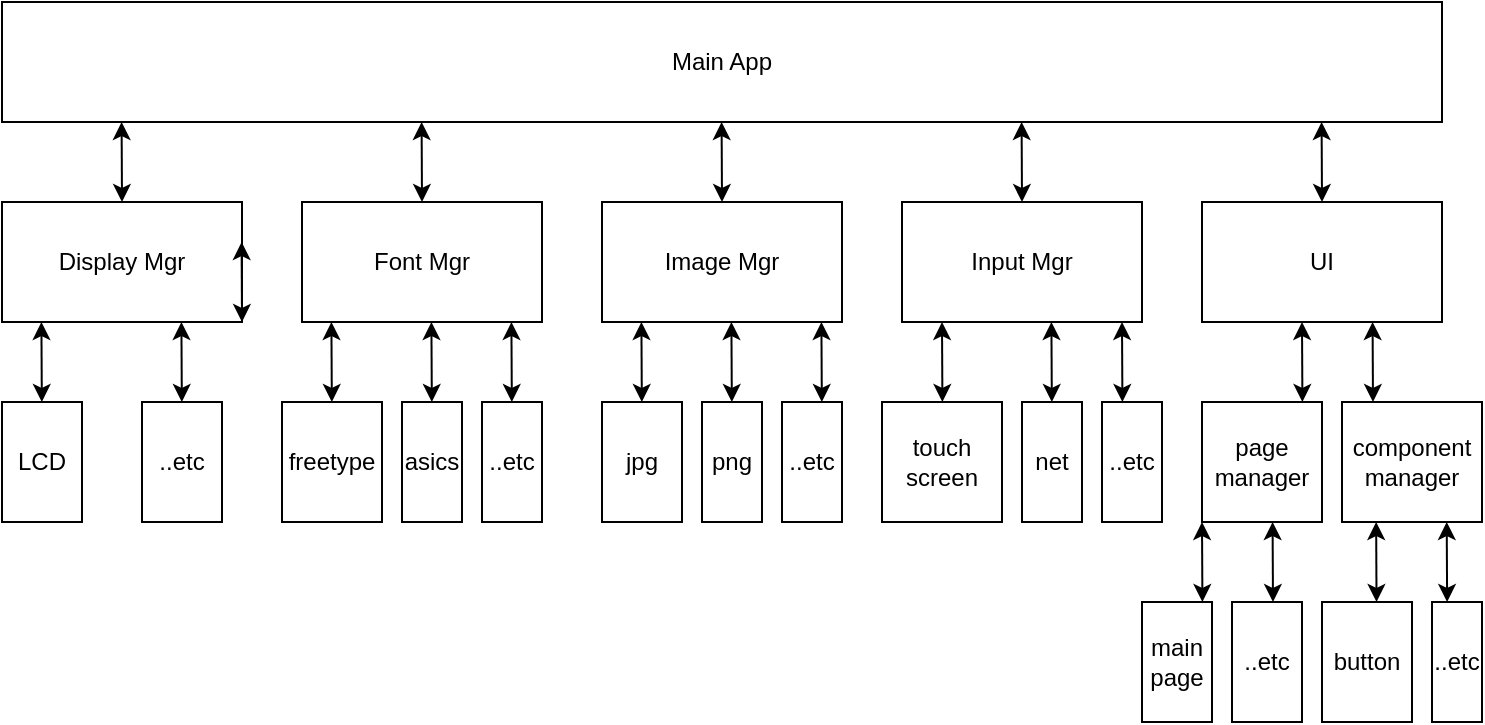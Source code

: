 <mxfile version="13.6.2" type="device"><diagram id="6XkE6bqbI3ySXswkUwdS" name="第 1 页"><mxGraphModel dx="1151" dy="681" grid="0" gridSize="10" guides="1" tooltips="1" connect="1" arrows="1" fold="1" page="1" pageScale="1" pageWidth="850" pageHeight="1100" math="0" shadow="0"><root><mxCell id="0"/><mxCell id="1" parent="0"/><mxCell id="Zbtp0F9nJHcXLscIbr5A-1" value="Main App" style="rounded=0;whiteSpace=wrap;html=1;" vertex="1" parent="1"><mxGeometry x="90" y="350" width="720" height="60" as="geometry"/></mxCell><mxCell id="Zbtp0F9nJHcXLscIbr5A-2" value="Display Mgr" style="rounded=0;whiteSpace=wrap;html=1;" vertex="1" parent="1"><mxGeometry x="90" y="450" width="120" height="60" as="geometry"/></mxCell><mxCell id="Zbtp0F9nJHcXLscIbr5A-3" value="Input Mgr" style="rounded=0;whiteSpace=wrap;html=1;" vertex="1" parent="1"><mxGeometry x="540" y="450" width="120" height="60" as="geometry"/></mxCell><mxCell id="Zbtp0F9nJHcXLscIbr5A-4" value="Font Mgr" style="rounded=0;whiteSpace=wrap;html=1;" vertex="1" parent="1"><mxGeometry x="240" y="450" width="120" height="60" as="geometry"/></mxCell><mxCell id="Zbtp0F9nJHcXLscIbr5A-5" value="Image Mgr" style="rounded=0;whiteSpace=wrap;html=1;" vertex="1" parent="1"><mxGeometry x="390" y="450" width="120" height="60" as="geometry"/></mxCell><mxCell id="Zbtp0F9nJHcXLscIbr5A-6" value="UI" style="rounded=0;whiteSpace=wrap;html=1;" vertex="1" parent="1"><mxGeometry x="690" y="450" width="120" height="60" as="geometry"/></mxCell><mxCell id="Zbtp0F9nJHcXLscIbr5A-8" value="" style="endArrow=classic;startArrow=classic;html=1;" edge="1" parent="1"><mxGeometry width="50" height="50" relative="1" as="geometry"><mxPoint x="150" y="450" as="sourcePoint"/><mxPoint x="149.8" y="410" as="targetPoint"/></mxGeometry></mxCell><mxCell id="Zbtp0F9nJHcXLscIbr5A-9" value="" style="endArrow=classic;startArrow=classic;html=1;" edge="1" parent="1"><mxGeometry width="50" height="50" relative="1" as="geometry"><mxPoint x="300" y="450" as="sourcePoint"/><mxPoint x="299.8" y="410" as="targetPoint"/></mxGeometry></mxCell><mxCell id="Zbtp0F9nJHcXLscIbr5A-10" value="" style="endArrow=classic;startArrow=classic;html=1;" edge="1" parent="1"><mxGeometry width="50" height="50" relative="1" as="geometry"><mxPoint x="450" y="450" as="sourcePoint"/><mxPoint x="449.8" y="410" as="targetPoint"/></mxGeometry></mxCell><mxCell id="Zbtp0F9nJHcXLscIbr5A-11" value="" style="endArrow=classic;startArrow=classic;html=1;" edge="1" parent="1"><mxGeometry width="50" height="50" relative="1" as="geometry"><mxPoint x="600" y="450" as="sourcePoint"/><mxPoint x="599.8" y="410" as="targetPoint"/></mxGeometry></mxCell><mxCell id="Zbtp0F9nJHcXLscIbr5A-12" value="" style="endArrow=classic;startArrow=classic;html=1;" edge="1" parent="1"><mxGeometry width="50" height="50" relative="1" as="geometry"><mxPoint x="750" y="450" as="sourcePoint"/><mxPoint x="749.8" y="410" as="targetPoint"/></mxGeometry></mxCell><mxCell id="Zbtp0F9nJHcXLscIbr5A-13" value="LCD" style="rounded=0;whiteSpace=wrap;html=1;" vertex="1" parent="1"><mxGeometry x="90" y="550" width="40" height="60" as="geometry"/></mxCell><mxCell id="Zbtp0F9nJHcXLscIbr5A-14" value="..etc" style="rounded=0;whiteSpace=wrap;html=1;" vertex="1" parent="1"><mxGeometry x="160" y="550" width="40" height="60" as="geometry"/></mxCell><mxCell id="Zbtp0F9nJHcXLscIbr5A-15" value="freetype" style="rounded=0;whiteSpace=wrap;html=1;" vertex="1" parent="1"><mxGeometry x="230" y="550" width="50" height="60" as="geometry"/></mxCell><mxCell id="Zbtp0F9nJHcXLscIbr5A-16" value="asics" style="rounded=0;whiteSpace=wrap;html=1;" vertex="1" parent="1"><mxGeometry x="290" y="550" width="30" height="60" as="geometry"/></mxCell><mxCell id="Zbtp0F9nJHcXLscIbr5A-17" value="..etc" style="rounded=0;whiteSpace=wrap;html=1;" vertex="1" parent="1"><mxGeometry x="330" y="550" width="30" height="60" as="geometry"/></mxCell><mxCell id="Zbtp0F9nJHcXLscIbr5A-19" value="" style="endArrow=classic;startArrow=classic;html=1;" edge="1" parent="1"><mxGeometry width="50" height="50" relative="1" as="geometry"><mxPoint x="109.91" y="550" as="sourcePoint"/><mxPoint x="109.71" y="510" as="targetPoint"/></mxGeometry></mxCell><mxCell id="Zbtp0F9nJHcXLscIbr5A-20" value="" style="endArrow=classic;startArrow=classic;html=1;" edge="1" parent="1"><mxGeometry width="50" height="50" relative="1" as="geometry"><mxPoint x="179.91" y="550" as="sourcePoint"/><mxPoint x="179.71" y="510" as="targetPoint"/></mxGeometry></mxCell><mxCell id="Zbtp0F9nJHcXLscIbr5A-21" value="" style="endArrow=classic;startArrow=classic;html=1;" edge="1" parent="1"><mxGeometry width="50" height="50" relative="1" as="geometry"><mxPoint x="254.91" y="550" as="sourcePoint"/><mxPoint x="254.71" y="510" as="targetPoint"/></mxGeometry></mxCell><mxCell id="Zbtp0F9nJHcXLscIbr5A-22" value="" style="endArrow=classic;startArrow=classic;html=1;" edge="1" parent="1"><mxGeometry width="50" height="50" relative="1" as="geometry"><mxPoint x="304.91" y="550" as="sourcePoint"/><mxPoint x="304.71" y="510" as="targetPoint"/></mxGeometry></mxCell><mxCell id="Zbtp0F9nJHcXLscIbr5A-23" value="" style="endArrow=classic;startArrow=classic;html=1;" edge="1" parent="1"><mxGeometry width="50" height="50" relative="1" as="geometry"><mxPoint x="344.91" y="550" as="sourcePoint"/><mxPoint x="344.71" y="510" as="targetPoint"/></mxGeometry></mxCell><mxCell id="Zbtp0F9nJHcXLscIbr5A-24" value="" style="endArrow=classic;startArrow=classic;html=1;" edge="1" parent="1"><mxGeometry width="50" height="50" relative="1" as="geometry"><mxPoint x="210" y="510" as="sourcePoint"/><mxPoint x="209.8" y="470" as="targetPoint"/></mxGeometry></mxCell><mxCell id="Zbtp0F9nJHcXLscIbr5A-25" value="jpg" style="rounded=0;whiteSpace=wrap;html=1;" vertex="1" parent="1"><mxGeometry x="390" y="550" width="40" height="60" as="geometry"/></mxCell><mxCell id="Zbtp0F9nJHcXLscIbr5A-26" value="png" style="rounded=0;whiteSpace=wrap;html=1;" vertex="1" parent="1"><mxGeometry x="440" y="550" width="30" height="60" as="geometry"/></mxCell><mxCell id="Zbtp0F9nJHcXLscIbr5A-27" value="..etc" style="rounded=0;whiteSpace=wrap;html=1;" vertex="1" parent="1"><mxGeometry x="480" y="550" width="30" height="60" as="geometry"/></mxCell><mxCell id="Zbtp0F9nJHcXLscIbr5A-28" value="" style="endArrow=classic;startArrow=classic;html=1;" edge="1" parent="1"><mxGeometry width="50" height="50" relative="1" as="geometry"><mxPoint x="409.91" y="550" as="sourcePoint"/><mxPoint x="409.71" y="510" as="targetPoint"/></mxGeometry></mxCell><mxCell id="Zbtp0F9nJHcXLscIbr5A-29" value="" style="endArrow=classic;startArrow=classic;html=1;" edge="1" parent="1"><mxGeometry width="50" height="50" relative="1" as="geometry"><mxPoint x="454.91" y="550" as="sourcePoint"/><mxPoint x="454.71" y="510" as="targetPoint"/></mxGeometry></mxCell><mxCell id="Zbtp0F9nJHcXLscIbr5A-30" value="" style="endArrow=classic;startArrow=classic;html=1;" edge="1" parent="1"><mxGeometry width="50" height="50" relative="1" as="geometry"><mxPoint x="499.91" y="550" as="sourcePoint"/><mxPoint x="499.71" y="510" as="targetPoint"/></mxGeometry></mxCell><mxCell id="Zbtp0F9nJHcXLscIbr5A-31" value="touch screen" style="rounded=0;whiteSpace=wrap;html=1;" vertex="1" parent="1"><mxGeometry x="530" y="550" width="60" height="60" as="geometry"/></mxCell><mxCell id="Zbtp0F9nJHcXLscIbr5A-32" value="net" style="rounded=0;whiteSpace=wrap;html=1;" vertex="1" parent="1"><mxGeometry x="600" y="550" width="30" height="60" as="geometry"/></mxCell><mxCell id="Zbtp0F9nJHcXLscIbr5A-33" value="..etc" style="rounded=0;whiteSpace=wrap;html=1;" vertex="1" parent="1"><mxGeometry x="640" y="550" width="30" height="60" as="geometry"/></mxCell><mxCell id="Zbtp0F9nJHcXLscIbr5A-34" value="" style="endArrow=classic;startArrow=classic;html=1;" edge="1" parent="1"><mxGeometry width="50" height="50" relative="1" as="geometry"><mxPoint x="560.2" y="550" as="sourcePoint"/><mxPoint x="560.0" y="510" as="targetPoint"/></mxGeometry></mxCell><mxCell id="Zbtp0F9nJHcXLscIbr5A-35" value="" style="endArrow=classic;startArrow=classic;html=1;" edge="1" parent="1"><mxGeometry width="50" height="50" relative="1" as="geometry"><mxPoint x="614.91" y="550" as="sourcePoint"/><mxPoint x="614.71" y="510" as="targetPoint"/></mxGeometry></mxCell><mxCell id="Zbtp0F9nJHcXLscIbr5A-36" value="" style="endArrow=classic;startArrow=classic;html=1;" edge="1" parent="1"><mxGeometry width="50" height="50" relative="1" as="geometry"><mxPoint x="650.2" y="550" as="sourcePoint"/><mxPoint x="650.0" y="510" as="targetPoint"/></mxGeometry></mxCell><mxCell id="Zbtp0F9nJHcXLscIbr5A-37" value="page manager" style="rounded=0;whiteSpace=wrap;html=1;" vertex="1" parent="1"><mxGeometry x="690" y="550" width="60" height="60" as="geometry"/></mxCell><mxCell id="Zbtp0F9nJHcXLscIbr5A-39" value="component&lt;br&gt;manager" style="rounded=0;whiteSpace=wrap;html=1;" vertex="1" parent="1"><mxGeometry x="760" y="550" width="70" height="60" as="geometry"/></mxCell><mxCell id="Zbtp0F9nJHcXLscIbr5A-40" value="button" style="rounded=0;whiteSpace=wrap;html=1;" vertex="1" parent="1"><mxGeometry x="750" y="650" width="45" height="60" as="geometry"/></mxCell><mxCell id="Zbtp0F9nJHcXLscIbr5A-41" value="..etc" style="rounded=0;whiteSpace=wrap;html=1;" vertex="1" parent="1"><mxGeometry x="805" y="650" width="25" height="60" as="geometry"/></mxCell><mxCell id="Zbtp0F9nJHcXLscIbr5A-42" value="" style="endArrow=classic;startArrow=classic;html=1;" edge="1" parent="1"><mxGeometry width="50" height="50" relative="1" as="geometry"><mxPoint x="777.27" y="650" as="sourcePoint"/><mxPoint x="777.07" y="610" as="targetPoint"/></mxGeometry></mxCell><mxCell id="Zbtp0F9nJHcXLscIbr5A-43" value="" style="endArrow=classic;startArrow=classic;html=1;" edge="1" parent="1"><mxGeometry width="50" height="50" relative="1" as="geometry"><mxPoint x="812.56" y="650" as="sourcePoint"/><mxPoint x="812.36" y="610" as="targetPoint"/></mxGeometry></mxCell><mxCell id="Zbtp0F9nJHcXLscIbr5A-44" value="main&lt;br&gt;page" style="rounded=0;whiteSpace=wrap;html=1;" vertex="1" parent="1"><mxGeometry x="660" y="650" width="35" height="60" as="geometry"/></mxCell><mxCell id="Zbtp0F9nJHcXLscIbr5A-45" value="..etc" style="rounded=0;whiteSpace=wrap;html=1;" vertex="1" parent="1"><mxGeometry x="705" y="650" width="35" height="60" as="geometry"/></mxCell><mxCell id="Zbtp0F9nJHcXLscIbr5A-46" value="" style="endArrow=classic;startArrow=classic;html=1;" edge="1" parent="1"><mxGeometry width="50" height="50" relative="1" as="geometry"><mxPoint x="690.2" y="650" as="sourcePoint"/><mxPoint x="690.0" y="610" as="targetPoint"/></mxGeometry></mxCell><mxCell id="Zbtp0F9nJHcXLscIbr5A-47" value="" style="endArrow=classic;startArrow=classic;html=1;" edge="1" parent="1"><mxGeometry width="50" height="50" relative="1" as="geometry"><mxPoint x="725.49" y="650" as="sourcePoint"/><mxPoint x="725.29" y="610" as="targetPoint"/></mxGeometry></mxCell><mxCell id="Zbtp0F9nJHcXLscIbr5A-51" value="" style="endArrow=classic;startArrow=classic;html=1;" edge="1" parent="1"><mxGeometry width="50" height="50" relative="1" as="geometry"><mxPoint x="740.2" y="550" as="sourcePoint"/><mxPoint x="740.0" y="510" as="targetPoint"/></mxGeometry></mxCell><mxCell id="Zbtp0F9nJHcXLscIbr5A-52" value="" style="endArrow=classic;startArrow=classic;html=1;" edge="1" parent="1"><mxGeometry width="50" height="50" relative="1" as="geometry"><mxPoint x="775.49" y="550" as="sourcePoint"/><mxPoint x="775.29" y="510" as="targetPoint"/></mxGeometry></mxCell></root></mxGraphModel></diagram></mxfile>